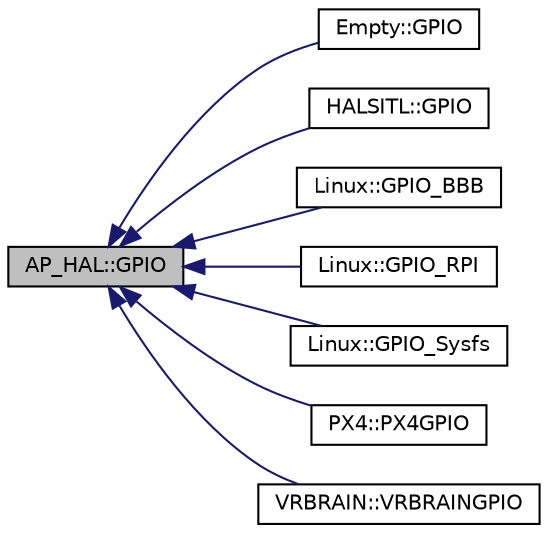 digraph "AP_HAL::GPIO"
{
 // INTERACTIVE_SVG=YES
  edge [fontname="Helvetica",fontsize="10",labelfontname="Helvetica",labelfontsize="10"];
  node [fontname="Helvetica",fontsize="10",shape=record];
  rankdir="LR";
  Node1 [label="AP_HAL::GPIO",height=0.2,width=0.4,color="black", fillcolor="grey75", style="filled", fontcolor="black"];
  Node1 -> Node2 [dir="back",color="midnightblue",fontsize="10",style="solid",fontname="Helvetica"];
  Node2 [label="Empty::GPIO",height=0.2,width=0.4,color="black", fillcolor="white", style="filled",URL="$classEmpty_1_1GPIO.html"];
  Node1 -> Node3 [dir="back",color="midnightblue",fontsize="10",style="solid",fontname="Helvetica"];
  Node3 [label="HALSITL::GPIO",height=0.2,width=0.4,color="black", fillcolor="white", style="filled",URL="$classHALSITL_1_1GPIO.html"];
  Node1 -> Node4 [dir="back",color="midnightblue",fontsize="10",style="solid",fontname="Helvetica"];
  Node4 [label="Linux::GPIO_BBB",height=0.2,width=0.4,color="black", fillcolor="white", style="filled",URL="$classLinux_1_1GPIO__BBB.html"];
  Node1 -> Node5 [dir="back",color="midnightblue",fontsize="10",style="solid",fontname="Helvetica"];
  Node5 [label="Linux::GPIO_RPI",height=0.2,width=0.4,color="black", fillcolor="white", style="filled",URL="$classLinux_1_1GPIO__RPI.html"];
  Node1 -> Node6 [dir="back",color="midnightblue",fontsize="10",style="solid",fontname="Helvetica"];
  Node6 [label="Linux::GPIO_Sysfs",height=0.2,width=0.4,color="black", fillcolor="white", style="filled",URL="$classLinux_1_1GPIO__Sysfs.html"];
  Node1 -> Node7 [dir="back",color="midnightblue",fontsize="10",style="solid",fontname="Helvetica"];
  Node7 [label="PX4::PX4GPIO",height=0.2,width=0.4,color="black", fillcolor="white", style="filled",URL="$classPX4_1_1PX4GPIO.html"];
  Node1 -> Node8 [dir="back",color="midnightblue",fontsize="10",style="solid",fontname="Helvetica"];
  Node8 [label="VRBRAIN::VRBRAINGPIO",height=0.2,width=0.4,color="black", fillcolor="white", style="filled",URL="$classVRBRAIN_1_1VRBRAINGPIO.html"];
}
